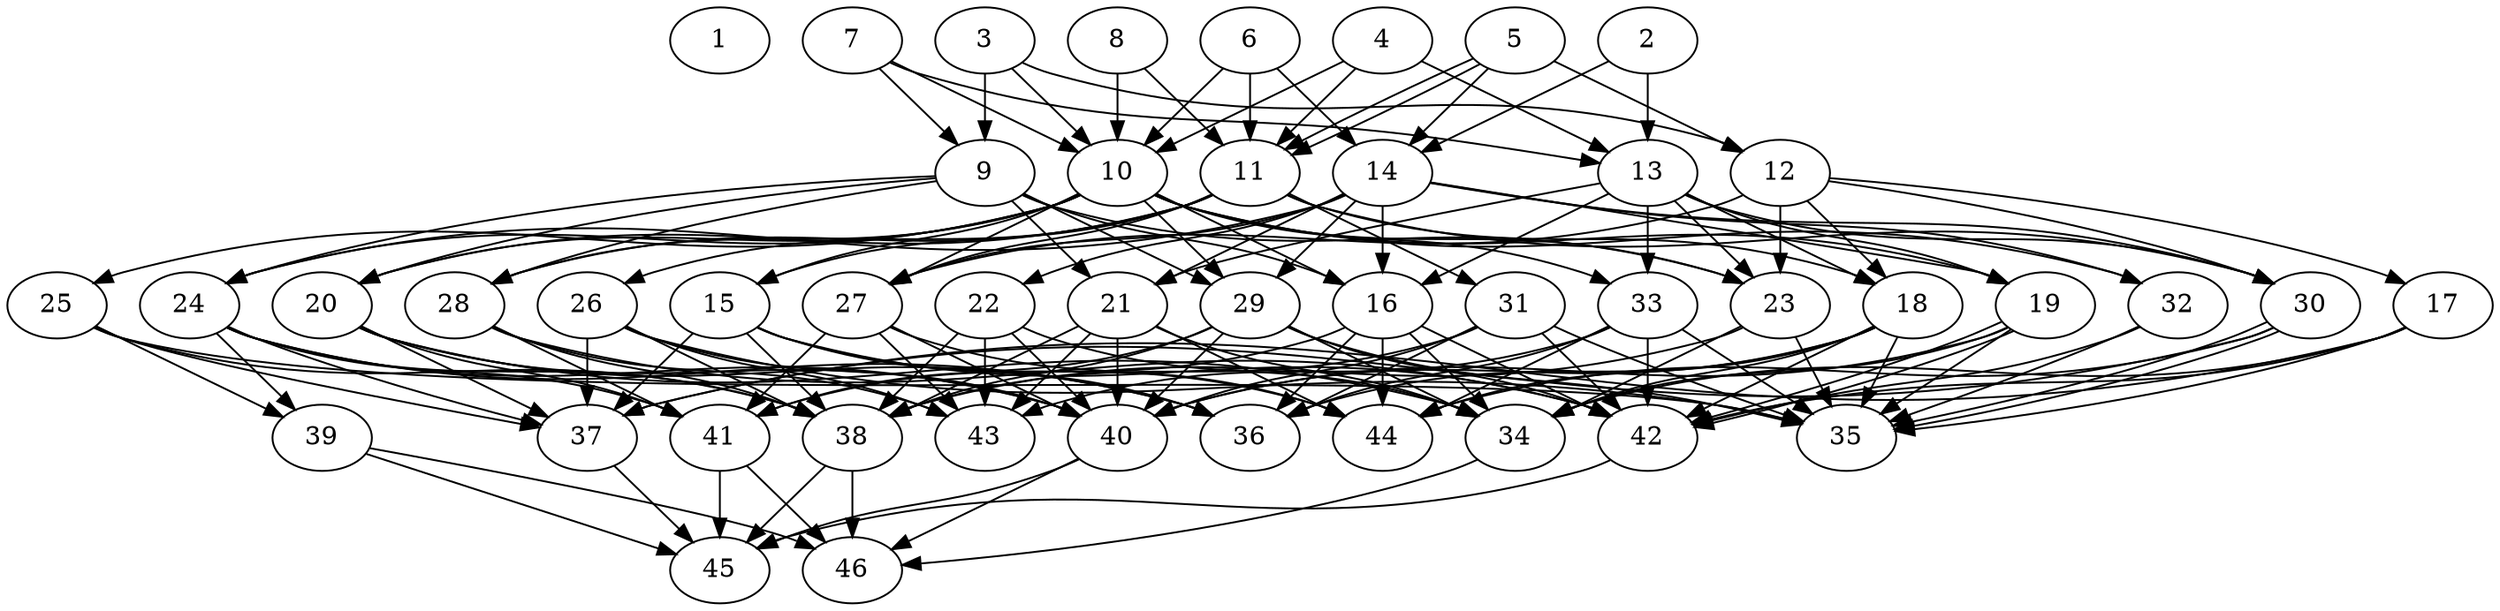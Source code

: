 // DAG (tier=3-complex, mode=compute, n=46, ccr=0.477, fat=0.753, density=0.607, regular=0.267, jump=0.300, mindata=1048576, maxdata=16777216)
// DAG automatically generated by daggen at Sun Aug 24 16:33:34 2025
// /home/ermia/Project/Environments/daggen/bin/daggen --dot --ccr 0.477 --fat 0.753 --regular 0.267 --density 0.607 --jump 0.300 --mindata 1048576 --maxdata 16777216 -n 46 
digraph G {
  1 [size="2191499772782372608", alpha="0.09", expect_size="1095749886391186304"]
  2 [size="3465617807444544000", alpha="0.13", expect_size="1732808903722272000"]
  2 -> 13 [size ="1368811747934208"]
  2 -> 14 [size ="1368811747934208"]
  3 [size="301523808809194496", alpha="0.01", expect_size="150761904404597248"]
  3 -> 9 [size ="179592790802432"]
  3 -> 10 [size ="179592790802432"]
  3 -> 12 [size ="179592790802432"]
  4 [size="4705093762333861216256", alpha="0.01", expect_size="2352546881166930608128"]
  4 -> 10 [size ="2246305610989568"]
  4 -> 11 [size ="2246305610989568"]
  4 -> 13 [size ="2246305610989568"]
  5 [size="3788061703469988864", alpha="0.02", expect_size="1894030851734994432"]
  5 -> 11 [size ="1322069081980928"]
  5 -> 11 [size ="1322069081980928"]
  5 -> 12 [size ="1322069081980928"]
  5 -> 14 [size ="1322069081980928"]
  6 [size="56860623766730976", alpha="0.10", expect_size="28430311883365488"]
  6 -> 10 [size ="1980409629900800"]
  6 -> 11 [size ="1980409629900800"]
  6 -> 14 [size ="1980409629900800"]
  7 [size="701622698806088320", alpha="0.14", expect_size="350811349403044160"]
  7 -> 9 [size ="907660840927232"]
  7 -> 10 [size ="907660840927232"]
  7 -> 13 [size ="907660840927232"]
  8 [size="3875599415919624704", alpha="0.08", expect_size="1937799707959812352"]
  8 -> 10 [size ="1353211663351808"]
  8 -> 11 [size ="1353211663351808"]
  9 [size="2098891086940468992", alpha="0.07", expect_size="1049445543470234496"]
  9 -> 16 [size ="896699589459968"]
  9 -> 20 [size ="896699589459968"]
  9 -> 21 [size ="896699589459968"]
  9 -> 23 [size ="896699589459968"]
  9 -> 24 [size ="896699589459968"]
  9 -> 28 [size ="896699589459968"]
  9 -> 29 [size ="896699589459968"]
  10 [size="985440833548916359168", alpha="0.16", expect_size="492720416774458179584"]
  10 -> 15 [size ="792216146542592"]
  10 -> 16 [size ="792216146542592"]
  10 -> 19 [size ="792216146542592"]
  10 -> 20 [size ="792216146542592"]
  10 -> 23 [size ="792216146542592"]
  10 -> 24 [size ="792216146542592"]
  10 -> 25 [size ="792216146542592"]
  10 -> 27 [size ="792216146542592"]
  10 -> 28 [size ="792216146542592"]
  10 -> 29 [size ="792216146542592"]
  10 -> 32 [size ="792216146542592"]
  10 -> 33 [size ="792216146542592"]
  11 [size="1736943701027424512", alpha="0.11", expect_size="868471850513712256"]
  11 -> 15 [size ="724906727702528"]
  11 -> 18 [size ="724906727702528"]
  11 -> 20 [size ="724906727702528"]
  11 -> 26 [size ="724906727702528"]
  11 -> 27 [size ="724906727702528"]
  11 -> 28 [size ="724906727702528"]
  11 -> 30 [size ="724906727702528"]
  11 -> 31 [size ="724906727702528"]
  12 [size="16346677829558112", alpha="0.03", expect_size="8173338914779056"]
  12 -> 17 [size ="404957568172032"]
  12 -> 18 [size ="404957568172032"]
  12 -> 23 [size ="404957568172032"]
  12 -> 27 [size ="404957568172032"]
  12 -> 30 [size ="404957568172032"]
  13 [size="35805775364520780", alpha="0.09", expect_size="17902887682260390"]
  13 -> 16 [size ="677364962951168"]
  13 -> 18 [size ="677364962951168"]
  13 -> 19 [size ="677364962951168"]
  13 -> 21 [size ="677364962951168"]
  13 -> 23 [size ="677364962951168"]
  13 -> 30 [size ="677364962951168"]
  13 -> 33 [size ="677364962951168"]
  14 [size="52170074873424510976", alpha="0.16", expect_size="26085037436712255488"]
  14 -> 16 [size ="111696001630208"]
  14 -> 19 [size ="111696001630208"]
  14 -> 21 [size ="111696001630208"]
  14 -> 22 [size ="111696001630208"]
  14 -> 24 [size ="111696001630208"]
  14 -> 27 [size ="111696001630208"]
  14 -> 29 [size ="111696001630208"]
  14 -> 30 [size ="111696001630208"]
  14 -> 32 [size ="111696001630208"]
  15 [size="3376080115204096000", alpha="0.16", expect_size="1688040057602048000"]
  15 -> 36 [size ="18003840204800"]
  15 -> 37 [size ="18003840204800"]
  15 -> 38 [size ="18003840204800"]
  15 -> 42 [size ="18003840204800"]
  15 -> 44 [size ="18003840204800"]
  16 [size="1244208098945599232", alpha="0.03", expect_size="622104049472799616"]
  16 -> 34 [size ="797769237266432"]
  16 -> 36 [size ="797769237266432"]
  16 -> 41 [size ="797769237266432"]
  16 -> 42 [size ="797769237266432"]
  16 -> 44 [size ="797769237266432"]
  17 [size="81268261999607808000", alpha="0.15", expect_size="40634130999803904000"]
  17 -> 34 [size ="150096524083200"]
  17 -> 35 [size ="150096524083200"]
  17 -> 37 [size ="150096524083200"]
  17 -> 42 [size ="150096524083200"]
  18 [size="56432614989745552", alpha="0.12", expect_size="28216307494872776"]
  18 -> 34 [size ="34398535680000"]
  18 -> 35 [size ="34398535680000"]
  18 -> 36 [size ="34398535680000"]
  18 -> 40 [size ="34398535680000"]
  18 -> 42 [size ="34398535680000"]
  18 -> 44 [size ="34398535680000"]
  19 [size="9836758980093358", alpha="0.14", expect_size="4918379490046679"]
  19 -> 34 [size ="319552143491072"]
  19 -> 35 [size ="319552143491072"]
  19 -> 40 [size ="319552143491072"]
  19 -> 42 [size ="319552143491072"]
  19 -> 42 [size ="319552143491072"]
  20 [size="107904044157799680", alpha="0.10", expect_size="53952022078899840"]
  20 -> 34 [size ="2187937710080000"]
  20 -> 36 [size ="2187937710080000"]
  20 -> 37 [size ="2187937710080000"]
  20 -> 40 [size ="2187937710080000"]
  20 -> 41 [size ="2187937710080000"]
  21 [size="863950386076711911424", alpha="0.14", expect_size="431975193038355955712"]
  21 -> 34 [size ="725686742417408"]
  21 -> 38 [size ="725686742417408"]
  21 -> 40 [size ="725686742417408"]
  21 -> 43 [size ="725686742417408"]
  21 -> 44 [size ="725686742417408"]
  22 [size="6276138590389129216", alpha="0.00", expect_size="3138069295194564608"]
  22 -> 34 [size ="2223849542254592"]
  22 -> 38 [size ="2223849542254592"]
  22 -> 40 [size ="2223849542254592"]
  22 -> 43 [size ="2223849542254592"]
  23 [size="2045967594118656512", alpha="0.02", expect_size="1022983797059328256"]
  23 -> 34 [size ="720079998156800"]
  23 -> 35 [size ="720079998156800"]
  23 -> 38 [size ="720079998156800"]
  24 [size="3946040702720259", alpha="0.12", expect_size="1973020351360129"]
  24 -> 36 [size ="445315933011968"]
  24 -> 37 [size ="445315933011968"]
  24 -> 38 [size ="445315933011968"]
  24 -> 39 [size ="445315933011968"]
  24 -> 40 [size ="445315933011968"]
  24 -> 41 [size ="445315933011968"]
  25 [size="2158240742756802", alpha="0.03", expect_size="1079120371378401"]
  25 -> 35 [size ="39792905551872"]
  25 -> 37 [size ="39792905551872"]
  25 -> 38 [size ="39792905551872"]
  25 -> 39 [size ="39792905551872"]
  26 [size="348609246104710545408", alpha="0.14", expect_size="174304623052355272704"]
  26 -> 35 [size ="396262146834432"]
  26 -> 37 [size ="396262146834432"]
  26 -> 38 [size ="396262146834432"]
  26 -> 40 [size ="396262146834432"]
  26 -> 43 [size ="396262146834432"]
  27 [size="22090233459899252", alpha="0.07", expect_size="11045116729949626"]
  27 -> 40 [size ="383679570378752"]
  27 -> 41 [size ="383679570378752"]
  27 -> 43 [size ="383679570378752"]
  27 -> 44 [size ="383679570378752"]
  28 [size="23047313158567272", alpha="0.03", expect_size="11523656579283636"]
  28 -> 38 [size ="941477265932288"]
  28 -> 41 [size ="941477265932288"]
  28 -> 42 [size ="941477265932288"]
  28 -> 43 [size ="941477265932288"]
  29 [size="24338370467694332", alpha="0.08", expect_size="12169185233847166"]
  29 -> 34 [size ="452803713564672"]
  29 -> 35 [size ="452803713564672"]
  29 -> 38 [size ="452803713564672"]
  29 -> 40 [size ="452803713564672"]
  29 -> 41 [size ="452803713564672"]
  29 -> 42 [size ="452803713564672"]
  30 [size="1926353261319499546624", alpha="0.05", expect_size="963176630659749773312"]
  30 -> 35 [size ="1238551136043008"]
  30 -> 35 [size ="1238551136043008"]
  30 -> 37 [size ="1238551136043008"]
  30 -> 44 [size ="1238551136043008"]
  31 [size="6147200461871732", alpha="0.14", expect_size="3073600230935866"]
  31 -> 35 [size ="287963137179648"]
  31 -> 36 [size ="287963137179648"]
  31 -> 38 [size ="287963137179648"]
  31 -> 40 [size ="287963137179648"]
  31 -> 42 [size ="287963137179648"]
  32 [size="8965877017951315", alpha="0.07", expect_size="4482938508975657"]
  32 -> 35 [size ="203140552982528"]
  32 -> 42 [size ="203140552982528"]
  33 [size="1286985012887444992", alpha="0.17", expect_size="643492506443722496"]
  33 -> 35 [size ="571918927265792"]
  33 -> 36 [size ="571918927265792"]
  33 -> 42 [size ="571918927265792"]
  33 -> 43 [size ="571918927265792"]
  33 -> 44 [size ="571918927265792"]
  34 [size="23027014890802248", alpha="0.01", expect_size="11513507445401124"]
  34 -> 46 [size ="1154409706815488"]
  35 [size="446769472397484", alpha="0.14", expect_size="223384736198742"]
  36 [size="190288762393814106112", alpha="0.14", expect_size="95144381196907053056"]
  37 [size="129649715203702400", alpha="0.17", expect_size="64824857601851200"]
  37 -> 45 [size ="60250338099200"]
  38 [size="2607963451355998", alpha="0.09", expect_size="1303981725677999"]
  38 -> 45 [size ="67897602867200"]
  38 -> 46 [size ="67897602867200"]
  39 [size="2373193179053502234624", alpha="0.01", expect_size="1186596589526751117312"]
  39 -> 45 [size ="1423351121707008"]
  39 -> 46 [size ="1423351121707008"]
  40 [size="19421724672000000000", alpha="0.12", expect_size="9710862336000000000"]
  40 -> 45 [size ="57802752000000"]
  40 -> 46 [size ="57802752000000"]
  41 [size="407462326616090688", alpha="0.18", expect_size="203731163308045344"]
  41 -> 45 [size ="168437888319488"]
  41 -> 46 [size ="168437888319488"]
  42 [size="1614442135555562", alpha="0.03", expect_size="807221067777781"]
  42 -> 45 [size ="25338998423552"]
  43 [size="4718044346507105140736", alpha="0.06", expect_size="2359022173253552570368"]
  44 [size="2833510427798878208", alpha="0.16", expect_size="1416755213899439104"]
  45 [size="9743932114717722", alpha="0.12", expect_size="4871966057358861"]
  46 [size="2498177146963344384", alpha="0.09", expect_size="1249088573481672192"]
}